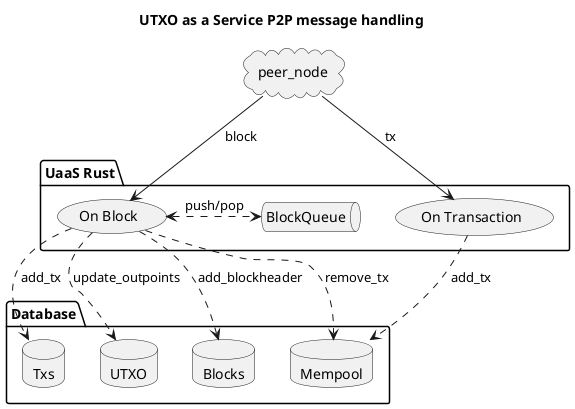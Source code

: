 @startuml
title UTXO as a Service P2P message handling
top to bottom direction
'right to left direction

cloud peer_node as pn

package "Database" {
    database Mempool
    database Txs
    database UTXO
    database Blocks
}

package "UaaS Rust" {

    queue BlockQueue

    pn -down-> (On Transaction) :tx

    (On Transaction) .down.> (Mempool): add_tx

    pn -down-> (On Block) :block

    (On Block) .down.> (Mempool): remove_tx
    (On Block) .down.> (Txs): add_tx
    (On Block) .down.> (UTXO): update_outpoints

    (On Block) .down.> (Blocks): add_blockheader

    (On Block) <.right.> BlockQueue: push/pop

}


@enduml